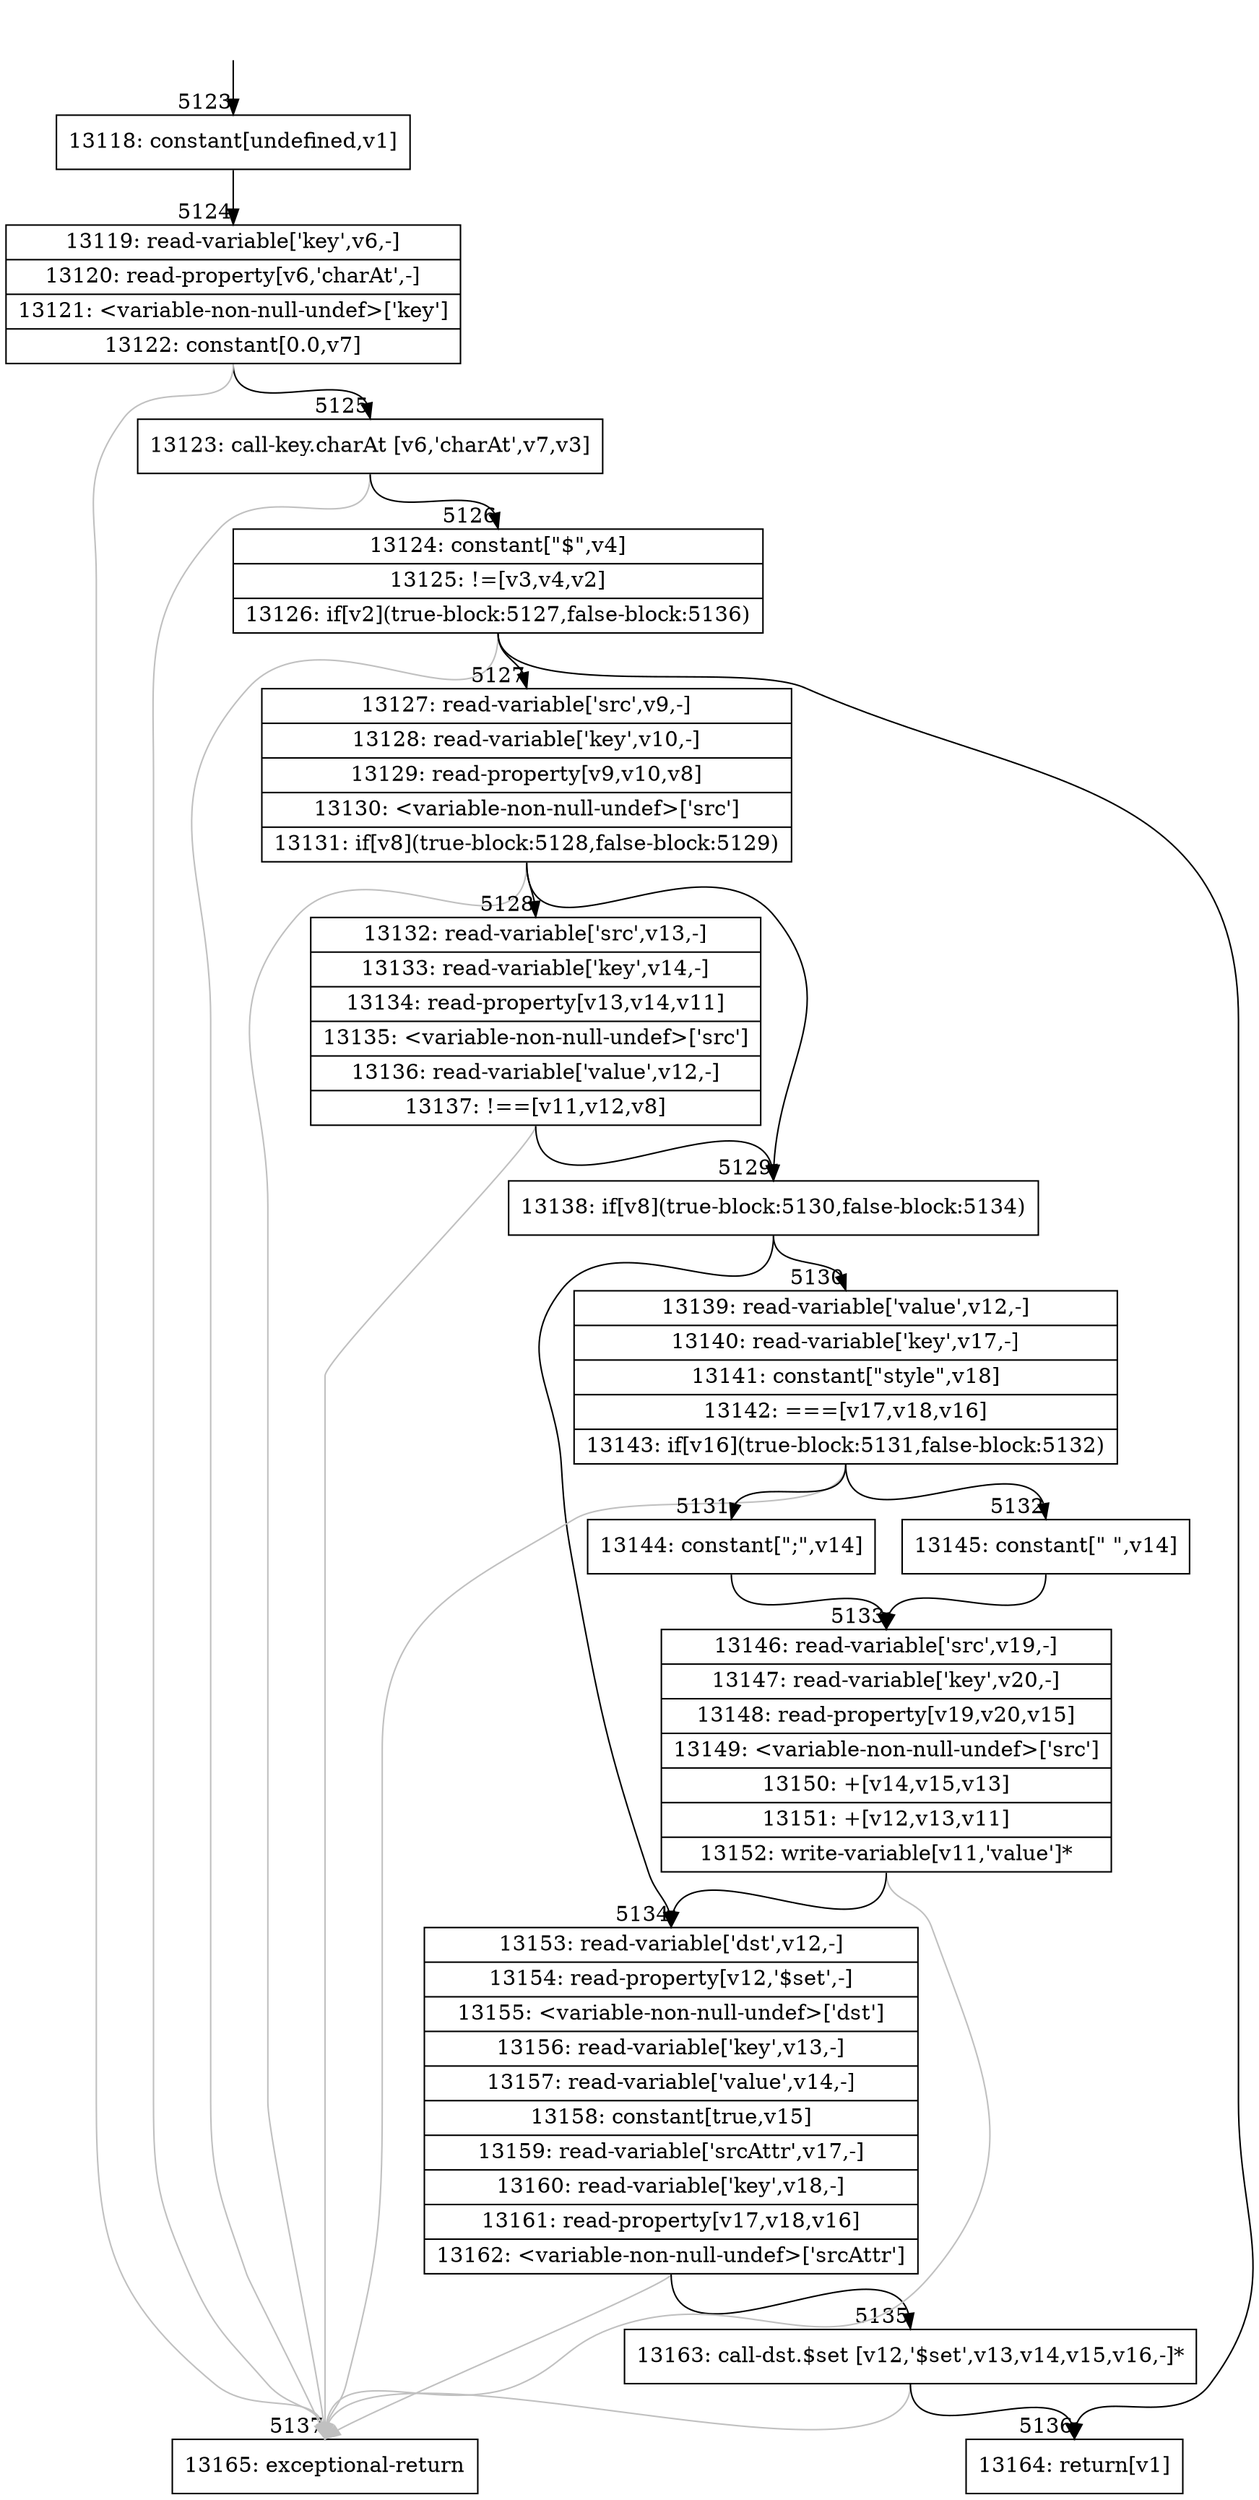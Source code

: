 digraph {
rankdir="TD"
BB_entry384[shape=none,label=""];
BB_entry384 -> BB5123 [tailport=s, headport=n, headlabel="    5123"]
BB5123 [shape=record label="{13118: constant[undefined,v1]}" ] 
BB5123 -> BB5124 [tailport=s, headport=n, headlabel="      5124"]
BB5124 [shape=record label="{13119: read-variable['key',v6,-]|13120: read-property[v6,'charAt',-]|13121: \<variable-non-null-undef\>['key']|13122: constant[0.0,v7]}" ] 
BB5124 -> BB5125 [tailport=s, headport=n, headlabel="      5125"]
BB5124 -> BB5137 [tailport=s, headport=n, color=gray, headlabel="      5137"]
BB5125 [shape=record label="{13123: call-key.charAt [v6,'charAt',v7,v3]}" ] 
BB5125 -> BB5126 [tailport=s, headport=n, headlabel="      5126"]
BB5125 -> BB5137 [tailport=s, headport=n, color=gray]
BB5126 [shape=record label="{13124: constant[\"$\",v4]|13125: !=[v3,v4,v2]|13126: if[v2](true-block:5127,false-block:5136)}" ] 
BB5126 -> BB5127 [tailport=s, headport=n, headlabel="      5127"]
BB5126 -> BB5136 [tailport=s, headport=n, headlabel="      5136"]
BB5126 -> BB5137 [tailport=s, headport=n, color=gray]
BB5127 [shape=record label="{13127: read-variable['src',v9,-]|13128: read-variable['key',v10,-]|13129: read-property[v9,v10,v8]|13130: \<variable-non-null-undef\>['src']|13131: if[v8](true-block:5128,false-block:5129)}" ] 
BB5127 -> BB5129 [tailport=s, headport=n, headlabel="      5129"]
BB5127 -> BB5128 [tailport=s, headport=n, headlabel="      5128"]
BB5127 -> BB5137 [tailport=s, headport=n, color=gray]
BB5128 [shape=record label="{13132: read-variable['src',v13,-]|13133: read-variable['key',v14,-]|13134: read-property[v13,v14,v11]|13135: \<variable-non-null-undef\>['src']|13136: read-variable['value',v12,-]|13137: !==[v11,v12,v8]}" ] 
BB5128 -> BB5129 [tailport=s, headport=n]
BB5128 -> BB5137 [tailport=s, headport=n, color=gray]
BB5129 [shape=record label="{13138: if[v8](true-block:5130,false-block:5134)}" ] 
BB5129 -> BB5130 [tailport=s, headport=n, headlabel="      5130"]
BB5129 -> BB5134 [tailport=s, headport=n, headlabel="      5134"]
BB5130 [shape=record label="{13139: read-variable['value',v12,-]|13140: read-variable['key',v17,-]|13141: constant[\"style\",v18]|13142: ===[v17,v18,v16]|13143: if[v16](true-block:5131,false-block:5132)}" ] 
BB5130 -> BB5131 [tailport=s, headport=n, headlabel="      5131"]
BB5130 -> BB5132 [tailport=s, headport=n, headlabel="      5132"]
BB5130 -> BB5137 [tailport=s, headport=n, color=gray]
BB5131 [shape=record label="{13144: constant[\";\",v14]}" ] 
BB5131 -> BB5133 [tailport=s, headport=n, headlabel="      5133"]
BB5132 [shape=record label="{13145: constant[\" \",v14]}" ] 
BB5132 -> BB5133 [tailport=s, headport=n]
BB5133 [shape=record label="{13146: read-variable['src',v19,-]|13147: read-variable['key',v20,-]|13148: read-property[v19,v20,v15]|13149: \<variable-non-null-undef\>['src']|13150: +[v14,v15,v13]|13151: +[v12,v13,v11]|13152: write-variable[v11,'value']*}" ] 
BB5133 -> BB5134 [tailport=s, headport=n]
BB5133 -> BB5137 [tailport=s, headport=n, color=gray]
BB5134 [shape=record label="{13153: read-variable['dst',v12,-]|13154: read-property[v12,'$set',-]|13155: \<variable-non-null-undef\>['dst']|13156: read-variable['key',v13,-]|13157: read-variable['value',v14,-]|13158: constant[true,v15]|13159: read-variable['srcAttr',v17,-]|13160: read-variable['key',v18,-]|13161: read-property[v17,v18,v16]|13162: \<variable-non-null-undef\>['srcAttr']}" ] 
BB5134 -> BB5135 [tailport=s, headport=n, headlabel="      5135"]
BB5134 -> BB5137 [tailport=s, headport=n, color=gray]
BB5135 [shape=record label="{13163: call-dst.$set [v12,'$set',v13,v14,v15,v16,-]*}" ] 
BB5135 -> BB5136 [tailport=s, headport=n]
BB5135 -> BB5137 [tailport=s, headport=n, color=gray]
BB5136 [shape=record label="{13164: return[v1]}" ] 
BB5137 [shape=record label="{13165: exceptional-return}" ] 
//#$~ 8269
}

